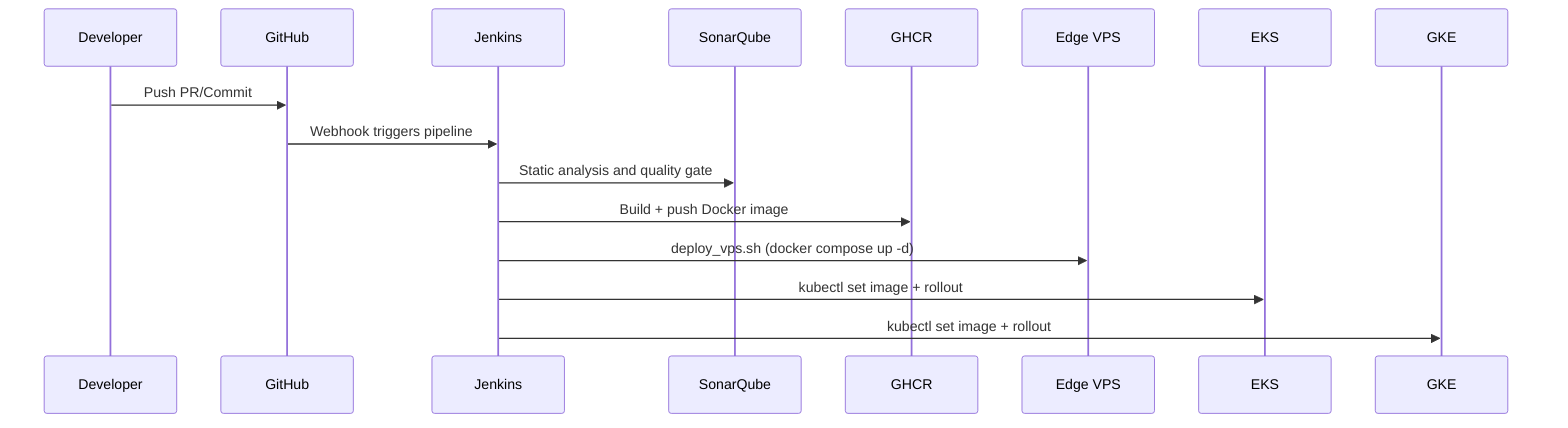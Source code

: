 sequenceDiagram
  participant Dev as Developer
  participant Git as GitHub
  participant Jenkins as Jenkins
  participant SQ as SonarQube
  participant REG as GHCR
  participant VPS as Edge VPS
  participant EKS as EKS
  participant GKE as GKE

  Dev->>Git: Push PR/Commit
  Git->>Jenkins: Webhook triggers pipeline
  Jenkins->>SQ: Static analysis and quality gate
  Jenkins->>REG: Build + push Docker image
  Jenkins->>VPS: deploy_vps.sh (docker compose up -d)
  Jenkins->>EKS: kubectl set image + rollout
  Jenkins->>GKE: kubectl set image + rollout